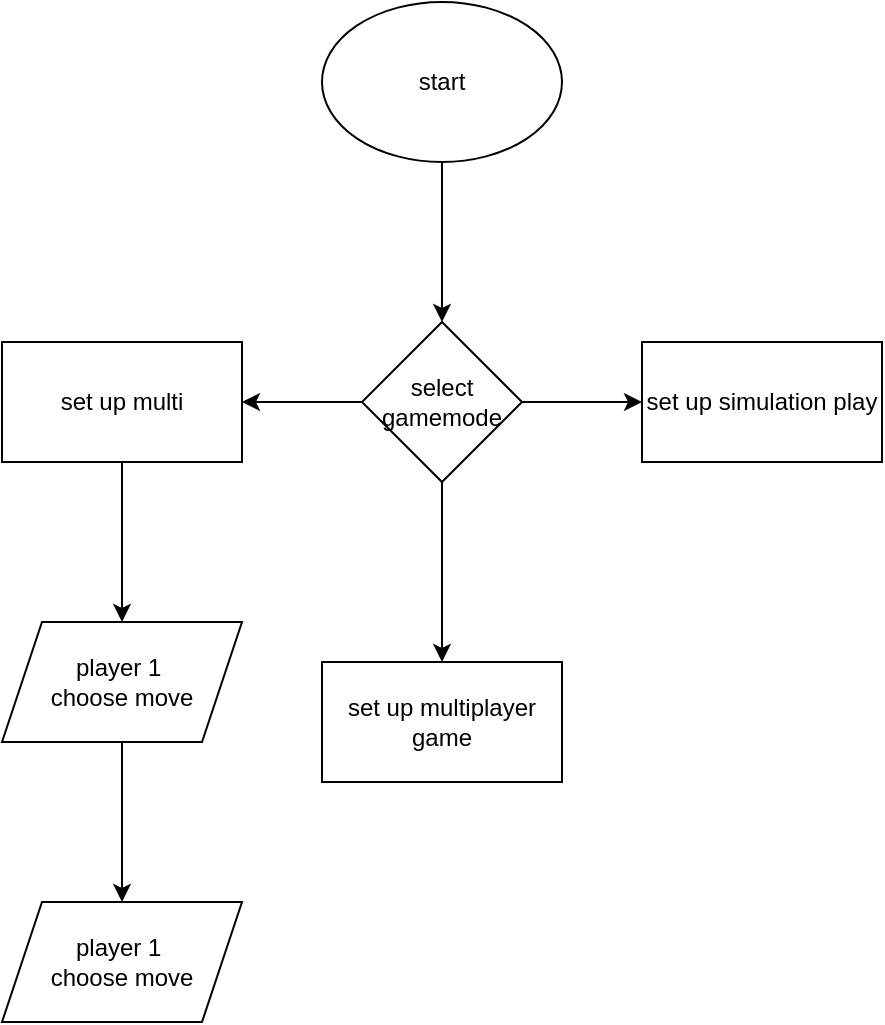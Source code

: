 <mxfile version="21.0.8" type="github"><diagram name="Page-1" id="JHTb_xU75eAdlnNGpetN"><mxGraphModel dx="1283" dy="841" grid="1" gridSize="10" guides="1" tooltips="1" connect="1" arrows="1" fold="1" page="1" pageScale="1" pageWidth="827" pageHeight="1169" math="0" shadow="0"><root><mxCell id="0"/><mxCell id="1" parent="0"/><mxCell id="XQZvf4DZCz-0WY3WNuo2-3" value="" style="edgeStyle=orthogonalEdgeStyle;rounded=0;orthogonalLoop=1;jettySize=auto;html=1;" edge="1" parent="1" source="XQZvf4DZCz-0WY3WNuo2-1" target="XQZvf4DZCz-0WY3WNuo2-2"><mxGeometry relative="1" as="geometry"/></mxCell><mxCell id="XQZvf4DZCz-0WY3WNuo2-1" value="start" style="ellipse;whiteSpace=wrap;html=1;" vertex="1" parent="1"><mxGeometry x="150" y="70" width="120" height="80" as="geometry"/></mxCell><mxCell id="XQZvf4DZCz-0WY3WNuo2-5" value="" style="edgeStyle=orthogonalEdgeStyle;rounded=0;orthogonalLoop=1;jettySize=auto;html=1;" edge="1" parent="1" source="XQZvf4DZCz-0WY3WNuo2-2" target="XQZvf4DZCz-0WY3WNuo2-4"><mxGeometry relative="1" as="geometry"/></mxCell><mxCell id="XQZvf4DZCz-0WY3WNuo2-7" value="" style="edgeStyle=orthogonalEdgeStyle;rounded=0;orthogonalLoop=1;jettySize=auto;html=1;" edge="1" parent="1" source="XQZvf4DZCz-0WY3WNuo2-2" target="XQZvf4DZCz-0WY3WNuo2-6"><mxGeometry relative="1" as="geometry"/></mxCell><mxCell id="XQZvf4DZCz-0WY3WNuo2-9" value="" style="edgeStyle=orthogonalEdgeStyle;rounded=0;orthogonalLoop=1;jettySize=auto;html=1;" edge="1" parent="1" source="XQZvf4DZCz-0WY3WNuo2-2" target="XQZvf4DZCz-0WY3WNuo2-8"><mxGeometry relative="1" as="geometry"/></mxCell><mxCell id="XQZvf4DZCz-0WY3WNuo2-2" value="select gamemode" style="rhombus;whiteSpace=wrap;html=1;" vertex="1" parent="1"><mxGeometry x="170" y="230" width="80" height="80" as="geometry"/></mxCell><mxCell id="XQZvf4DZCz-0WY3WNuo2-11" value="" style="edgeStyle=orthogonalEdgeStyle;rounded=0;orthogonalLoop=1;jettySize=auto;html=1;" edge="1" parent="1" source="XQZvf4DZCz-0WY3WNuo2-4" target="XQZvf4DZCz-0WY3WNuo2-10"><mxGeometry relative="1" as="geometry"/></mxCell><mxCell id="XQZvf4DZCz-0WY3WNuo2-4" value="set up multi" style="whiteSpace=wrap;html=1;" vertex="1" parent="1"><mxGeometry x="-10" y="240" width="120" height="60" as="geometry"/></mxCell><mxCell id="XQZvf4DZCz-0WY3WNuo2-6" value="set up multiplayer game" style="whiteSpace=wrap;html=1;" vertex="1" parent="1"><mxGeometry x="150" y="400" width="120" height="60" as="geometry"/></mxCell><mxCell id="XQZvf4DZCz-0WY3WNuo2-8" value="set up simulation play" style="whiteSpace=wrap;html=1;" vertex="1" parent="1"><mxGeometry x="310" y="240" width="120" height="60" as="geometry"/></mxCell><mxCell id="XQZvf4DZCz-0WY3WNuo2-15" value="" style="edgeStyle=orthogonalEdgeStyle;rounded=0;orthogonalLoop=1;jettySize=auto;html=1;" edge="1" parent="1" source="XQZvf4DZCz-0WY3WNuo2-10" target="XQZvf4DZCz-0WY3WNuo2-14"><mxGeometry relative="1" as="geometry"/></mxCell><mxCell id="XQZvf4DZCz-0WY3WNuo2-10" value="player 1&amp;nbsp;&lt;br&gt;choose move" style="shape=parallelogram;perimeter=parallelogramPerimeter;whiteSpace=wrap;html=1;fixedSize=1;" vertex="1" parent="1"><mxGeometry x="-10" y="380" width="120" height="60" as="geometry"/></mxCell><mxCell id="XQZvf4DZCz-0WY3WNuo2-14" value="player 1&amp;nbsp;&lt;br&gt;choose move" style="shape=parallelogram;perimeter=parallelogramPerimeter;whiteSpace=wrap;html=1;fixedSize=1;" vertex="1" parent="1"><mxGeometry x="-10" y="520" width="120" height="60" as="geometry"/></mxCell></root></mxGraphModel></diagram></mxfile>